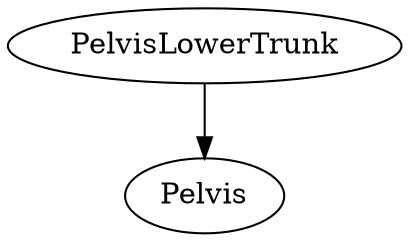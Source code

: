 /* Created by mdot for Matlab */
digraph m2html {
  PelvisLowerTrunk -> Pelvis;

  Pelvis [URL="Pelvis.html"];
  PelvisLowerTrunk [URL="PelvisLowerTrunk.html"];
}